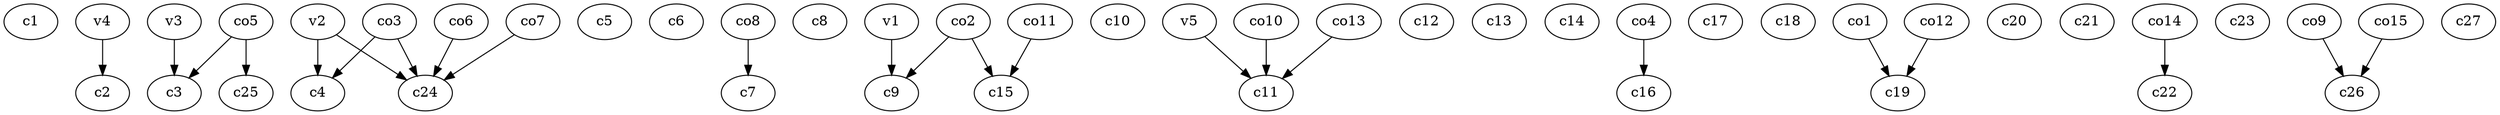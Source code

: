strict digraph  {
c1;
c2;
c3;
c4;
c5;
c6;
c7;
c8;
c9;
c10;
c11;
c12;
c13;
c14;
c15;
c16;
c17;
c18;
c19;
c20;
c21;
c22;
c23;
c24;
c25;
c26;
c27;
v1;
v2;
v3;
v4;
v5;
co1;
co2;
co3;
co4;
co5;
co6;
co7;
co8;
co9;
co10;
co11;
co12;
co13;
co14;
co15;
v1 -> c9  [weight=1];
v2 -> c24  [weight=1];
v2 -> c4  [weight=1];
v3 -> c3  [weight=1];
v4 -> c2  [weight=1];
v5 -> c11  [weight=1];
co1 -> c19  [weight=1];
co2 -> c15  [weight=1];
co2 -> c9  [weight=1];
co3 -> c24  [weight=1];
co3 -> c4  [weight=1];
co4 -> c16  [weight=1];
co5 -> c3  [weight=1];
co5 -> c25  [weight=1];
co6 -> c24  [weight=1];
co7 -> c24  [weight=1];
co8 -> c7  [weight=1];
co9 -> c26  [weight=1];
co10 -> c11  [weight=1];
co11 -> c15  [weight=1];
co12 -> c19  [weight=1];
co13 -> c11  [weight=1];
co14 -> c22  [weight=1];
co15 -> c26  [weight=1];
}

